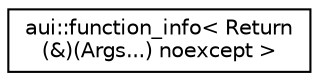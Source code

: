 digraph "Graphical Class Hierarchy"
{
 // LATEX_PDF_SIZE
  edge [fontname="Helvetica",fontsize="10",labelfontname="Helvetica",labelfontsize="10"];
  node [fontname="Helvetica",fontsize="10",shape=record];
  rankdir="LR";
  Node0 [label="aui::function_info\< Return\l(&)(Args...) noexcept \>",height=0.2,width=0.4,color="black", fillcolor="white", style="filled",URL="$structaui_1_1function__info_3_01Return_07_6_08_07Args_8_8_8_08_01noexcept_01_4.html",tooltip=" "];
}
